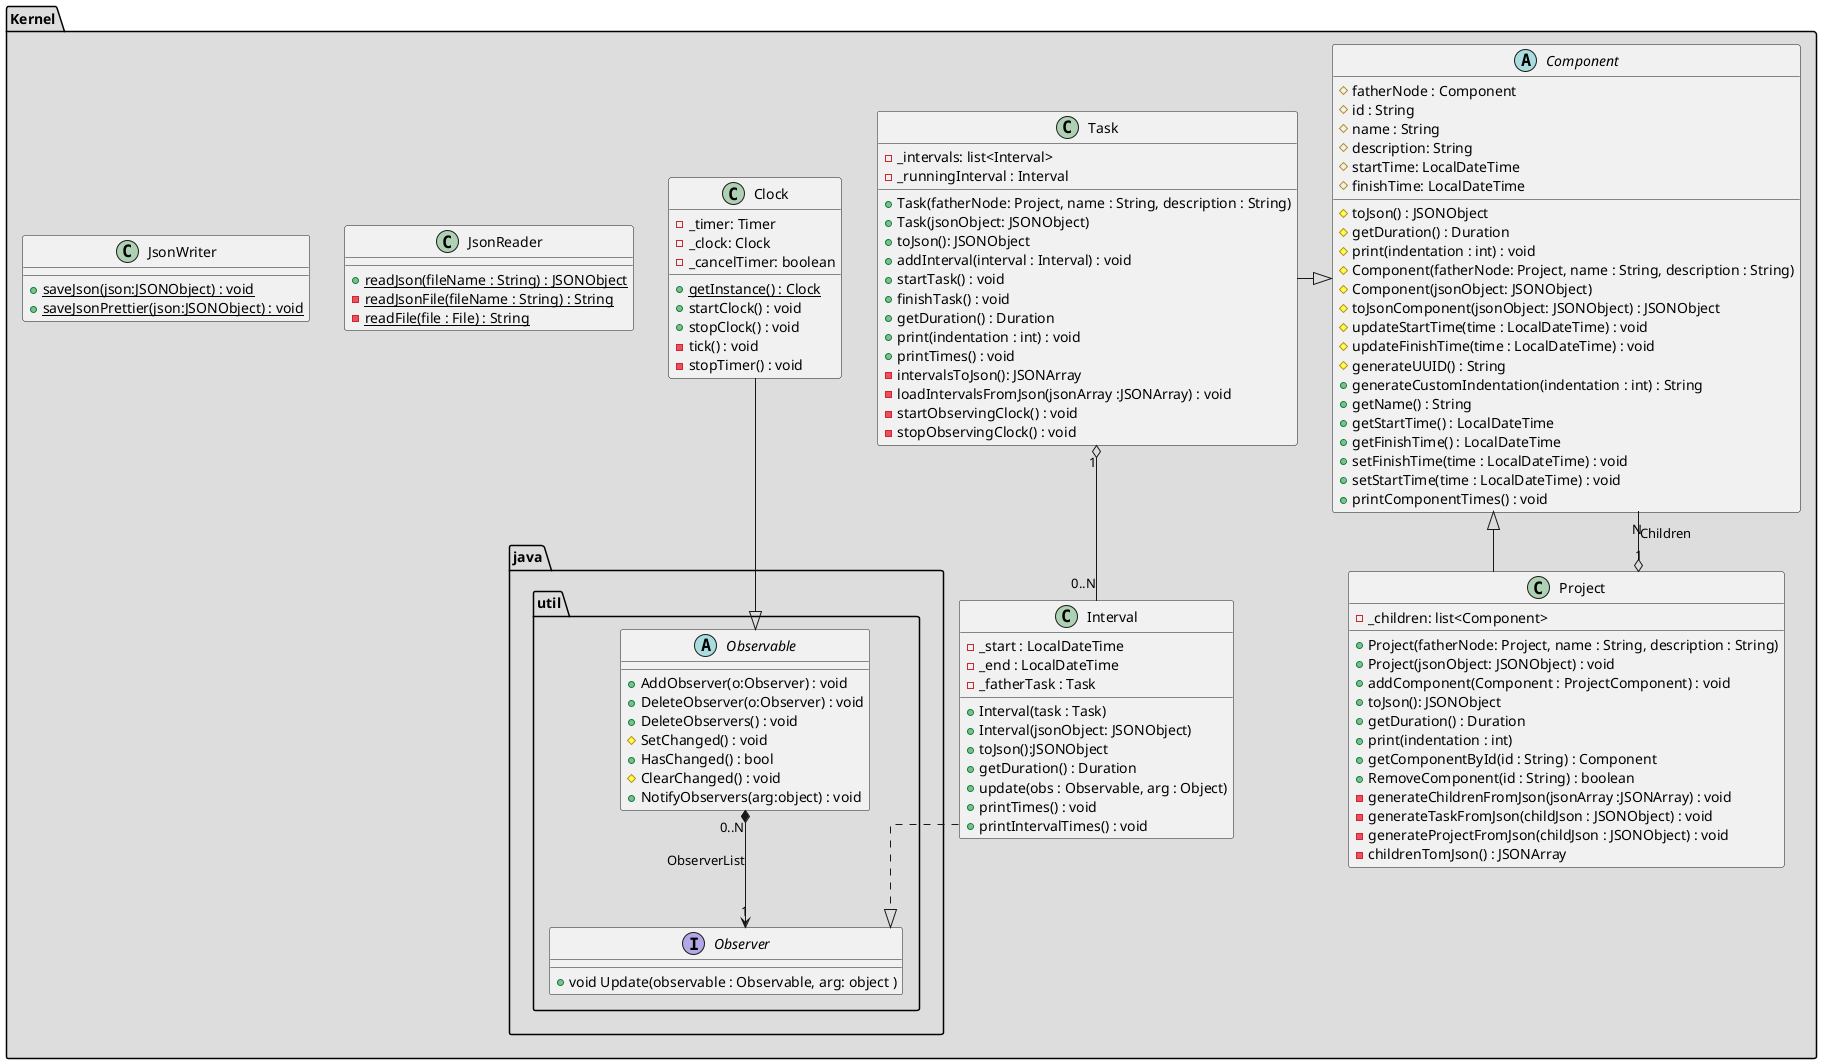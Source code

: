 @startuml

skinparam linetype ortho

/' Back End '/
package "Kernel" #DDDDDD {

  Abstract Component {
      #fatherNode : Component
      #id : String
      #name : String
      #description: String
      #startTime: LocalDateTime
      #finishTime: LocalDateTime
      #toJson() : JSONObject
      #getDuration() : Duration
      #print(indentation : int) : void
      #Component(fatherNode: Project, name : String, description : String)
      #Component(jsonObject: JSONObject)
      #toJsonComponent(jsonObject: JSONObject) : JSONObject
      #updateStartTime(time : LocalDateTime) : void
      #updateFinishTime(time : LocalDateTime) : void
      #generateUUID() : String
      +generateCustomIndentation(indentation : int) : String
      +getName() : String
      +getStartTime() : LocalDateTime
      +getFinishTime() : LocalDateTime
      +setFinishTime(time : LocalDateTime) : void
      +setStartTime(time : LocalDateTime) : void
      +printComponentTimes() : void



  }

  class Project {
     -_children: list<Component>
     +Project(fatherNode: Project, name : String, description : String)
     +Project(jsonObject: JSONObject) : void
     +addComponent(Component : ProjectComponent) : void
     +toJson(): JSONObject
     +getDuration() : Duration
     +print(indentation : int)
     +getComponentById(id : String) : Component
     +RemoveComponent(id : String) : boolean
     -generateChildrenFromJson(jsonArray :JSONArray) : void
     -generateTaskFromJson(childJson : JSONObject) : void
     -generateProjectFromJson(childJson : JSONObject) : void
     -childrenTomJson() : JSONArray
  }

  class Task {
    -_intervals: list<Interval>
    -_runningInterval : Interval
    +Task(fatherNode: Project, name : String, description : String)
    +Task(jsonObject: JSONObject)
    +toJson(): JSONObject
    +addInterval(interval : Interval) : void
    +startTask() : void
    +finishTask() : void
    +getDuration() : Duration
    +print(indentation : int) : void
    +printTimes() : void
    -intervalsToJson(): JSONArray
    -loadIntervalsFromJson(jsonArray :JSONArray) : void
    -startObservingClock() : void
    -stopObservingClock() : void
  }

  class Interval {
    -_start : LocalDateTime
    -_end : LocalDateTime
    -_fatherTask : Task
    +Interval(task : Task)
    +Interval(jsonObject: JSONObject)
    +toJson():JSONObject
    +getDuration() : Duration
    +update(obs : Observable, arg : Object)
    +printTimes() : void
    +printIntervalTimes() : void
  }

  class Clock{
  -_timer: Timer
  -_clock: Clock
  -_cancelTimer: boolean
  + {static} getInstance() : Clock
  +startClock() : void
  +stopClock() : void
  -tick() : void
  -stopTimer() : void
  }

  class JsonReader {
    + {static} readJson(fileName : String) : JSONObject
    - {static} readJsonFile(fileName : String) : String
    - {static} readFile(file : File) : String
  }

  class JsonWriter {
    + {static} saveJson(json:JSONObject) : void
    + {static} saveJsonPrettier(json:JSONObject) : void
  }

  package "java.util"
  {
      abstract Observable {
        +AddObserver(o:Observer) : void
        +DeleteObserver(o:Observer) : void
        +DeleteObservers() : void
        #SetChanged() : void
        +HasChanged() : bool
        #ClearChanged() : void
        +NotifyObservers(arg:object) : void
      }
      interface Observer
      {
           +void Update(observable : Observable, arg: object )
      }
      Observable "0..N" *--> "1" Observer:ObserverList
  }

}

/' Relationship '/
  Task -right-|> Component
  Component <|-- Project
  Component "N" --o "1" Project : Children
  Task "1" o-- "0..N" Interval
  Interval ..|> Observer
  Clock --|> Observable

@enduml
